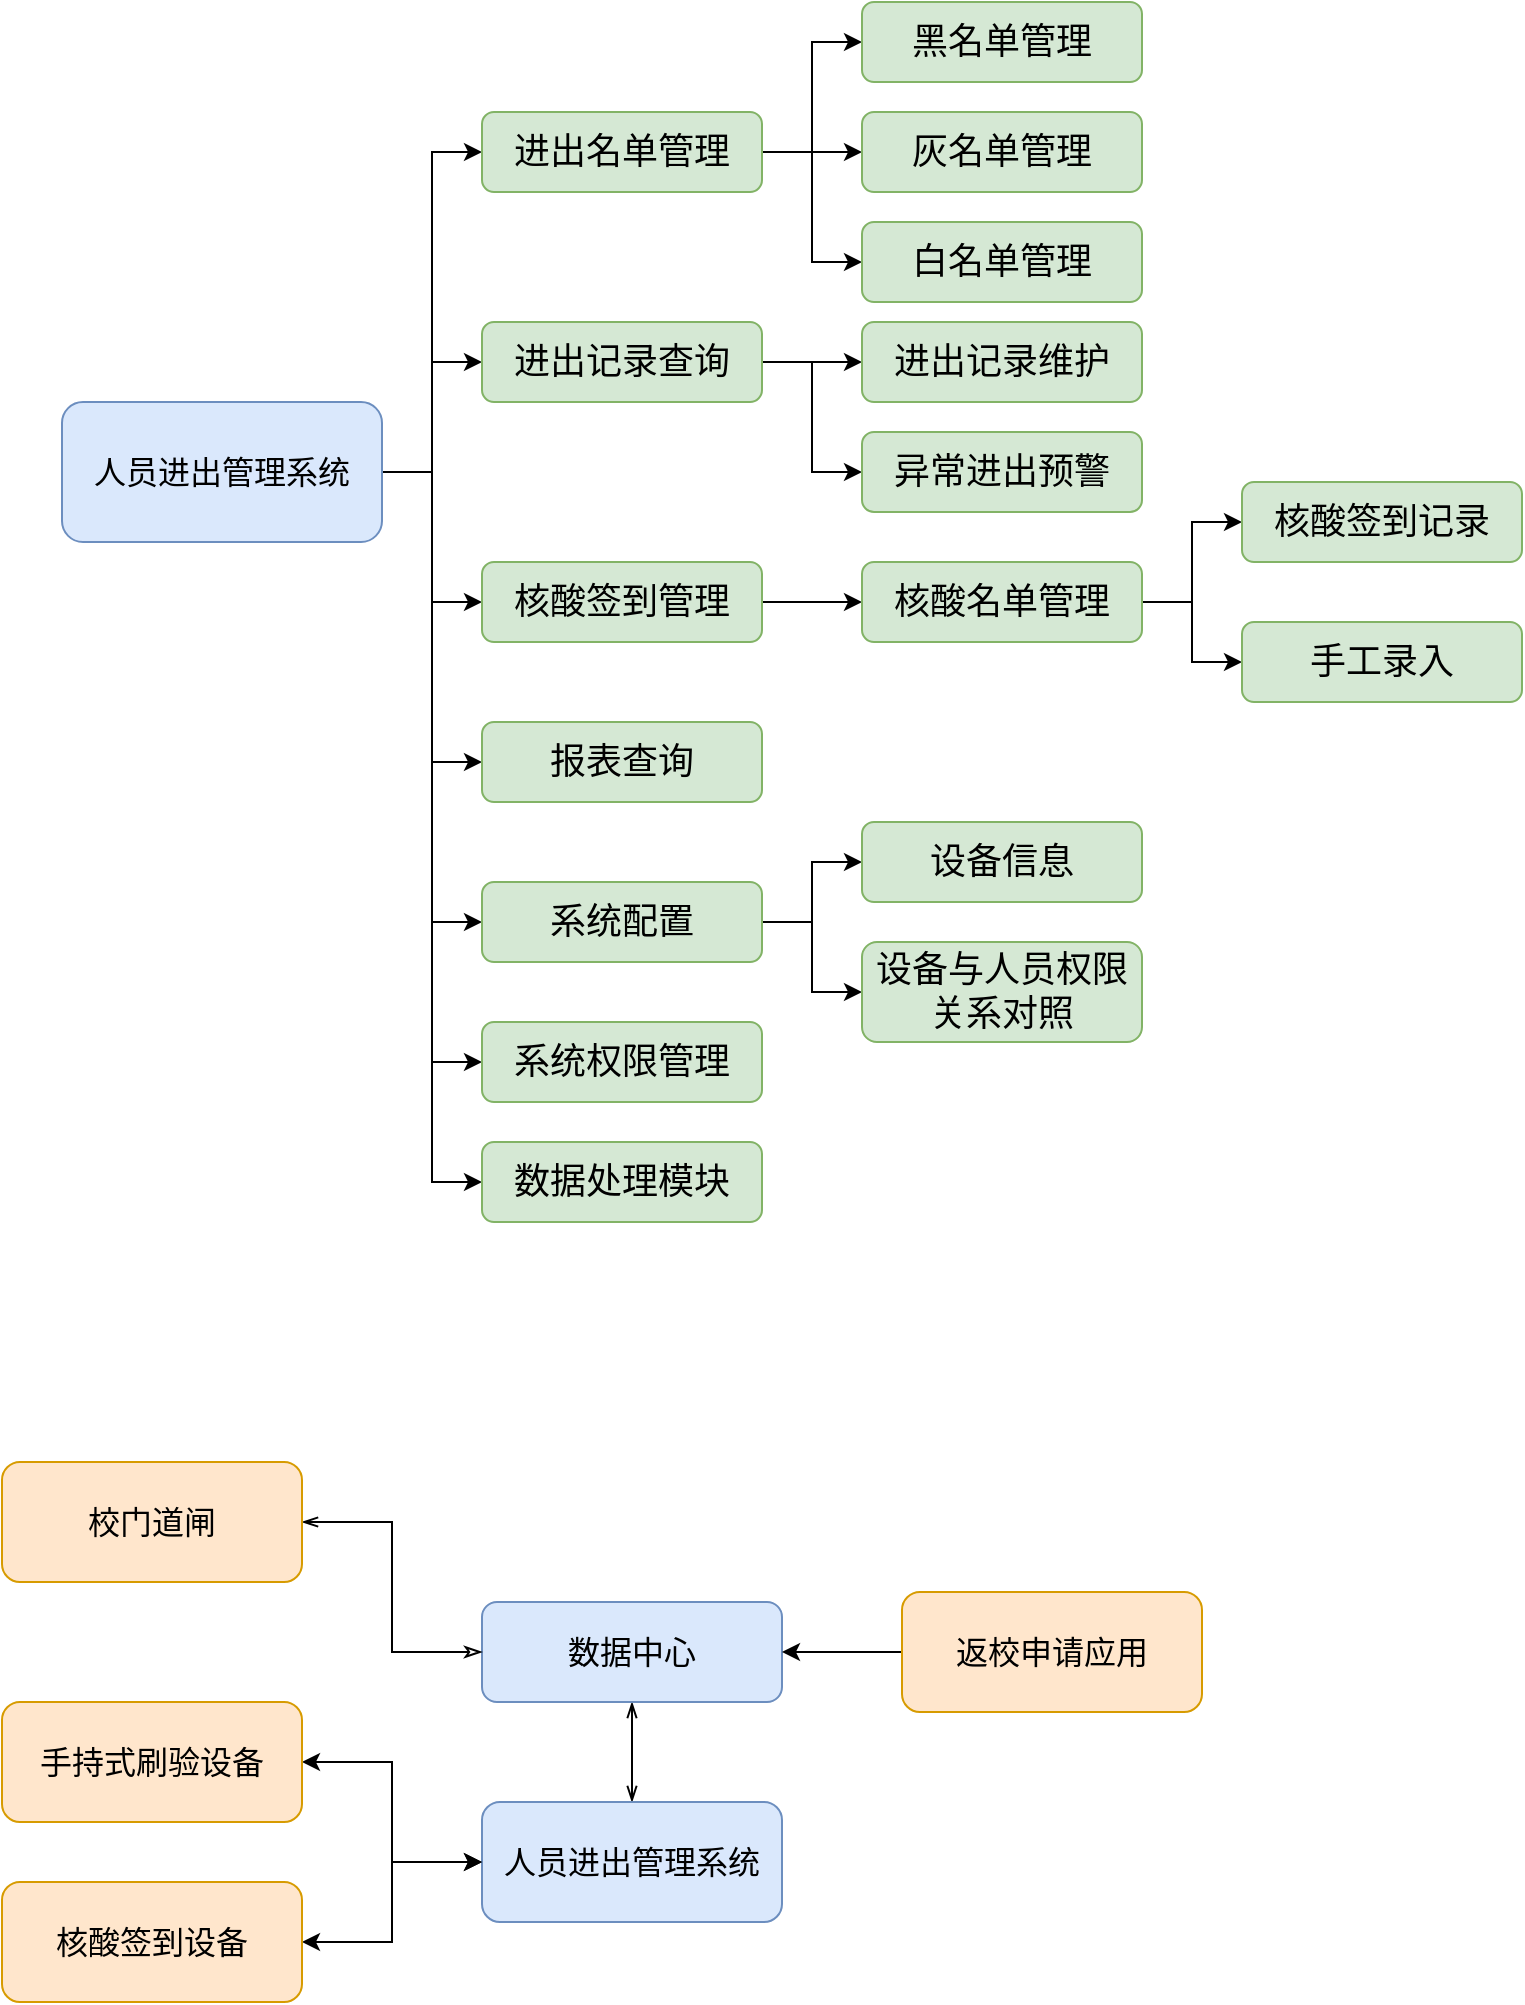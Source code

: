 <mxfile version="17.4.4" type="github">
  <diagram id="9vjwfqeA_DVdZ4IVt9qL" name="Page-1">
    <mxGraphModel dx="1221" dy="1850" grid="1" gridSize="10" guides="1" tooltips="1" connect="1" arrows="1" fold="1" page="1" pageScale="1" pageWidth="827" pageHeight="1169" math="0" shadow="0">
      <root>
        <mxCell id="0" />
        <mxCell id="1" parent="0" />
        <mxCell id="mTRX2ACm2MRmk_OSoDYx-10" style="edgeStyle=orthogonalEdgeStyle;rounded=0;orthogonalLoop=1;jettySize=auto;html=1;exitX=1;exitY=0.5;exitDx=0;exitDy=0;entryX=0;entryY=0.5;entryDx=0;entryDy=0;fontSize=18;" parent="1" source="mTRX2ACm2MRmk_OSoDYx-2" target="mTRX2ACm2MRmk_OSoDYx-3" edge="1">
          <mxGeometry relative="1" as="geometry" />
        </mxCell>
        <mxCell id="mTRX2ACm2MRmk_OSoDYx-11" style="edgeStyle=orthogonalEdgeStyle;rounded=0;orthogonalLoop=1;jettySize=auto;html=1;exitX=1;exitY=0.5;exitDx=0;exitDy=0;entryX=0;entryY=0.5;entryDx=0;entryDy=0;fontSize=18;" parent="1" source="mTRX2ACm2MRmk_OSoDYx-2" target="mTRX2ACm2MRmk_OSoDYx-5" edge="1">
          <mxGeometry relative="1" as="geometry" />
        </mxCell>
        <mxCell id="mTRX2ACm2MRmk_OSoDYx-12" style="edgeStyle=orthogonalEdgeStyle;rounded=0;orthogonalLoop=1;jettySize=auto;html=1;exitX=1;exitY=0.5;exitDx=0;exitDy=0;entryX=0;entryY=0.5;entryDx=0;entryDy=0;fontSize=18;" parent="1" source="mTRX2ACm2MRmk_OSoDYx-2" target="mTRX2ACm2MRmk_OSoDYx-6" edge="1">
          <mxGeometry relative="1" as="geometry" />
        </mxCell>
        <mxCell id="mTRX2ACm2MRmk_OSoDYx-22" style="edgeStyle=orthogonalEdgeStyle;rounded=0;orthogonalLoop=1;jettySize=auto;html=1;exitX=1;exitY=0.5;exitDx=0;exitDy=0;entryX=0;entryY=0.5;entryDx=0;entryDy=0;fontSize=18;" parent="1" source="mTRX2ACm2MRmk_OSoDYx-2" target="mTRX2ACm2MRmk_OSoDYx-18" edge="1">
          <mxGeometry relative="1" as="geometry" />
        </mxCell>
        <mxCell id="mTRX2ACm2MRmk_OSoDYx-26" style="edgeStyle=orthogonalEdgeStyle;rounded=0;orthogonalLoop=1;jettySize=auto;html=1;exitX=1;exitY=0.5;exitDx=0;exitDy=0;entryX=0;entryY=0.5;entryDx=0;entryDy=0;fontSize=18;" parent="1" source="mTRX2ACm2MRmk_OSoDYx-2" target="mTRX2ACm2MRmk_OSoDYx-25" edge="1">
          <mxGeometry relative="1" as="geometry" />
        </mxCell>
        <mxCell id="qPYPx7OVyf8pasTDU_Wo-8" style="edgeStyle=orthogonalEdgeStyle;rounded=0;orthogonalLoop=1;jettySize=auto;html=1;exitX=1;exitY=0.5;exitDx=0;exitDy=0;entryX=0;entryY=0.5;entryDx=0;entryDy=0;" edge="1" parent="1" source="mTRX2ACm2MRmk_OSoDYx-2" target="qPYPx7OVyf8pasTDU_Wo-3">
          <mxGeometry relative="1" as="geometry" />
        </mxCell>
        <mxCell id="qPYPx7OVyf8pasTDU_Wo-15" style="edgeStyle=orthogonalEdgeStyle;rounded=0;orthogonalLoop=1;jettySize=auto;html=1;exitX=1;exitY=0.5;exitDx=0;exitDy=0;entryX=0;entryY=0.5;entryDx=0;entryDy=0;" edge="1" parent="1" source="mTRX2ACm2MRmk_OSoDYx-2" target="qPYPx7OVyf8pasTDU_Wo-14">
          <mxGeometry relative="1" as="geometry" />
        </mxCell>
        <mxCell id="mTRX2ACm2MRmk_OSoDYx-2" value="人员进出管理系统" style="rounded=1;whiteSpace=wrap;html=1;fontSize=16;fillColor=#dae8fc;strokeColor=#6c8ebf;" parent="1" vertex="1">
          <mxGeometry x="130" y="-920" width="160" height="70" as="geometry" />
        </mxCell>
        <mxCell id="mTRX2ACm2MRmk_OSoDYx-17" style="edgeStyle=orthogonalEdgeStyle;rounded=0;orthogonalLoop=1;jettySize=auto;html=1;exitX=1;exitY=0.5;exitDx=0;exitDy=0;entryX=0;entryY=0.5;entryDx=0;entryDy=0;fontSize=18;" parent="1" source="mTRX2ACm2MRmk_OSoDYx-3" target="mTRX2ACm2MRmk_OSoDYx-4" edge="1">
          <mxGeometry relative="1" as="geometry" />
        </mxCell>
        <mxCell id="qPYPx7OVyf8pasTDU_Wo-2" style="edgeStyle=orthogonalEdgeStyle;rounded=0;orthogonalLoop=1;jettySize=auto;html=1;exitX=1;exitY=0.5;exitDx=0;exitDy=0;entryX=0;entryY=0.5;entryDx=0;entryDy=0;" edge="1" parent="1" source="mTRX2ACm2MRmk_OSoDYx-3" target="mTRX2ACm2MRmk_OSoDYx-20">
          <mxGeometry relative="1" as="geometry" />
        </mxCell>
        <mxCell id="mTRX2ACm2MRmk_OSoDYx-3" value="进出记录查询" style="rounded=1;whiteSpace=wrap;html=1;fontSize=18;fillColor=#d5e8d4;strokeColor=#82b366;" parent="1" vertex="1">
          <mxGeometry x="340" y="-960" width="140" height="40" as="geometry" />
        </mxCell>
        <mxCell id="mTRX2ACm2MRmk_OSoDYx-4" value="进出记录维护" style="rounded=1;whiteSpace=wrap;html=1;fontSize=18;fillColor=#d5e8d4;strokeColor=#82b366;" parent="1" vertex="1">
          <mxGeometry x="530" y="-960" width="140" height="40" as="geometry" />
        </mxCell>
        <mxCell id="mTRX2ACm2MRmk_OSoDYx-14" style="edgeStyle=orthogonalEdgeStyle;rounded=0;orthogonalLoop=1;jettySize=auto;html=1;exitX=1;exitY=0.5;exitDx=0;exitDy=0;entryX=0;entryY=0.5;entryDx=0;entryDy=0;fontSize=18;" parent="1" source="mTRX2ACm2MRmk_OSoDYx-5" target="mTRX2ACm2MRmk_OSoDYx-8" edge="1">
          <mxGeometry relative="1" as="geometry" />
        </mxCell>
        <mxCell id="mTRX2ACm2MRmk_OSoDYx-15" style="edgeStyle=orthogonalEdgeStyle;rounded=0;orthogonalLoop=1;jettySize=auto;html=1;exitX=1;exitY=0.5;exitDx=0;exitDy=0;entryX=0;entryY=0.5;entryDx=0;entryDy=0;fontSize=18;" parent="1" source="mTRX2ACm2MRmk_OSoDYx-5" target="mTRX2ACm2MRmk_OSoDYx-7" edge="1">
          <mxGeometry relative="1" as="geometry" />
        </mxCell>
        <mxCell id="mTRX2ACm2MRmk_OSoDYx-16" style="edgeStyle=orthogonalEdgeStyle;rounded=0;orthogonalLoop=1;jettySize=auto;html=1;exitX=1;exitY=0.5;exitDx=0;exitDy=0;entryX=0;entryY=0.5;entryDx=0;entryDy=0;fontSize=18;" parent="1" source="mTRX2ACm2MRmk_OSoDYx-5" target="mTRX2ACm2MRmk_OSoDYx-9" edge="1">
          <mxGeometry relative="1" as="geometry" />
        </mxCell>
        <mxCell id="mTRX2ACm2MRmk_OSoDYx-5" value="进出名单管理" style="rounded=1;whiteSpace=wrap;html=1;fontSize=18;fillColor=#d5e8d4;strokeColor=#82b366;" parent="1" vertex="1">
          <mxGeometry x="340" y="-1065" width="140" height="40" as="geometry" />
        </mxCell>
        <mxCell id="mTRX2ACm2MRmk_OSoDYx-6" value="系统权限管理" style="rounded=1;whiteSpace=wrap;html=1;fontSize=18;fillColor=#d5e8d4;strokeColor=#82b366;" parent="1" vertex="1">
          <mxGeometry x="340" y="-610" width="140" height="40" as="geometry" />
        </mxCell>
        <mxCell id="mTRX2ACm2MRmk_OSoDYx-7" value="黑名单管理" style="rounded=1;whiteSpace=wrap;html=1;fontSize=18;fillColor=#d5e8d4;strokeColor=#82b366;" parent="1" vertex="1">
          <mxGeometry x="530" y="-1120" width="140" height="40" as="geometry" />
        </mxCell>
        <mxCell id="mTRX2ACm2MRmk_OSoDYx-8" value="灰名单管理" style="rounded=1;whiteSpace=wrap;html=1;fontSize=18;fillColor=#d5e8d4;strokeColor=#82b366;" parent="1" vertex="1">
          <mxGeometry x="530" y="-1065" width="140" height="40" as="geometry" />
        </mxCell>
        <mxCell id="mTRX2ACm2MRmk_OSoDYx-9" value="白名单管理" style="rounded=1;whiteSpace=wrap;html=1;fontSize=18;fillColor=#d5e8d4;strokeColor=#82b366;" parent="1" vertex="1">
          <mxGeometry x="530" y="-1010" width="140" height="40" as="geometry" />
        </mxCell>
        <mxCell id="mTRX2ACm2MRmk_OSoDYx-23" style="edgeStyle=orthogonalEdgeStyle;rounded=0;orthogonalLoop=1;jettySize=auto;html=1;exitX=1;exitY=0.5;exitDx=0;exitDy=0;entryX=0;entryY=0.5;entryDx=0;entryDy=0;fontSize=18;" parent="1" source="mTRX2ACm2MRmk_OSoDYx-18" target="mTRX2ACm2MRmk_OSoDYx-21" edge="1">
          <mxGeometry relative="1" as="geometry" />
        </mxCell>
        <mxCell id="mTRX2ACm2MRmk_OSoDYx-18" value="核酸签到管理" style="rounded=1;whiteSpace=wrap;html=1;fontSize=18;fillColor=#d5e8d4;strokeColor=#82b366;" parent="1" vertex="1">
          <mxGeometry x="340" y="-840" width="140" height="40" as="geometry" />
        </mxCell>
        <mxCell id="mTRX2ACm2MRmk_OSoDYx-20" value="异常进出预警" style="rounded=1;whiteSpace=wrap;html=1;fontSize=18;fillColor=#d5e8d4;strokeColor=#82b366;" parent="1" vertex="1">
          <mxGeometry x="530" y="-905" width="140" height="40" as="geometry" />
        </mxCell>
        <mxCell id="qPYPx7OVyf8pasTDU_Wo-12" style="edgeStyle=orthogonalEdgeStyle;rounded=0;orthogonalLoop=1;jettySize=auto;html=1;exitX=1;exitY=0.5;exitDx=0;exitDy=0;entryX=0;entryY=0.5;entryDx=0;entryDy=0;" edge="1" parent="1" source="mTRX2ACm2MRmk_OSoDYx-21" target="qPYPx7OVyf8pasTDU_Wo-10">
          <mxGeometry relative="1" as="geometry" />
        </mxCell>
        <mxCell id="qPYPx7OVyf8pasTDU_Wo-13" style="edgeStyle=orthogonalEdgeStyle;rounded=0;orthogonalLoop=1;jettySize=auto;html=1;exitX=1;exitY=0.5;exitDx=0;exitDy=0;entryX=0;entryY=0.5;entryDx=0;entryDy=0;" edge="1" parent="1" source="mTRX2ACm2MRmk_OSoDYx-21" target="qPYPx7OVyf8pasTDU_Wo-11">
          <mxGeometry relative="1" as="geometry" />
        </mxCell>
        <mxCell id="mTRX2ACm2MRmk_OSoDYx-21" value="核酸名单管理" style="rounded=1;whiteSpace=wrap;html=1;fontSize=18;fillColor=#d5e8d4;strokeColor=#82b366;" parent="1" vertex="1">
          <mxGeometry x="530" y="-840" width="140" height="40" as="geometry" />
        </mxCell>
        <mxCell id="mTRX2ACm2MRmk_OSoDYx-25" value="数据处理模块" style="rounded=1;whiteSpace=wrap;html=1;fontSize=18;fillColor=#d5e8d4;strokeColor=#82b366;" parent="1" vertex="1">
          <mxGeometry x="340" y="-550" width="140" height="40" as="geometry" />
        </mxCell>
        <mxCell id="mTRX2ACm2MRmk_OSoDYx-36" value="" style="edgeStyle=orthogonalEdgeStyle;rounded=0;orthogonalLoop=1;jettySize=auto;html=1;fontSize=18;endArrow=openThin;endFill=0;startArrow=openThin;startFill=0;" parent="1" source="mTRX2ACm2MRmk_OSoDYx-28" target="mTRX2ACm2MRmk_OSoDYx-29" edge="1">
          <mxGeometry relative="1" as="geometry" />
        </mxCell>
        <mxCell id="mTRX2ACm2MRmk_OSoDYx-28" value="人员进出管理系统" style="rounded=1;whiteSpace=wrap;html=1;fontSize=16;fillColor=#dae8fc;strokeColor=#6c8ebf;" parent="1" vertex="1">
          <mxGeometry x="340" y="-220" width="150" height="60" as="geometry" />
        </mxCell>
        <mxCell id="mTRX2ACm2MRmk_OSoDYx-29" value="数据中心" style="rounded=1;whiteSpace=wrap;html=1;fontSize=16;fillColor=#dae8fc;strokeColor=#6c8ebf;" parent="1" vertex="1">
          <mxGeometry x="340" y="-320" width="150" height="50" as="geometry" />
        </mxCell>
        <mxCell id="mTRX2ACm2MRmk_OSoDYx-33" style="edgeStyle=orthogonalEdgeStyle;rounded=0;orthogonalLoop=1;jettySize=auto;html=1;exitX=1;exitY=0.5;exitDx=0;exitDy=0;entryX=0;entryY=0.5;entryDx=0;entryDy=0;fontSize=18;endArrow=classicThin;endFill=0;startArrow=openThin;startFill=0;" parent="1" source="mTRX2ACm2MRmk_OSoDYx-30" target="mTRX2ACm2MRmk_OSoDYx-29" edge="1">
          <mxGeometry relative="1" as="geometry" />
        </mxCell>
        <mxCell id="mTRX2ACm2MRmk_OSoDYx-30" value="校门道闸" style="rounded=1;whiteSpace=wrap;html=1;fontSize=16;fillColor=#ffe6cc;strokeColor=#d79b00;" parent="1" vertex="1">
          <mxGeometry x="100" y="-390" width="150" height="60" as="geometry" />
        </mxCell>
        <mxCell id="mTRX2ACm2MRmk_OSoDYx-34" style="edgeStyle=orthogonalEdgeStyle;rounded=0;orthogonalLoop=1;jettySize=auto;html=1;exitX=1;exitY=0.5;exitDx=0;exitDy=0;entryX=0;entryY=0.5;entryDx=0;entryDy=0;fontSize=18;endArrow=classic;endFill=1;startArrow=classic;startFill=1;" parent="1" source="mTRX2ACm2MRmk_OSoDYx-31" target="mTRX2ACm2MRmk_OSoDYx-28" edge="1">
          <mxGeometry relative="1" as="geometry" />
        </mxCell>
        <mxCell id="mTRX2ACm2MRmk_OSoDYx-31" value="手持式刷验设备" style="rounded=1;whiteSpace=wrap;html=1;fontSize=16;fillColor=#ffe6cc;strokeColor=#d79b00;" parent="1" vertex="1">
          <mxGeometry x="100" y="-270" width="150" height="60" as="geometry" />
        </mxCell>
        <mxCell id="qPYPx7OVyf8pasTDU_Wo-19" style="edgeStyle=orthogonalEdgeStyle;rounded=0;orthogonalLoop=1;jettySize=auto;html=1;exitX=0;exitY=0.5;exitDx=0;exitDy=0;entryX=1;entryY=0.5;entryDx=0;entryDy=0;startArrow=none;startFill=0;endArrow=classic;endFill=1;" edge="1" parent="1" source="mTRX2ACm2MRmk_OSoDYx-37" target="mTRX2ACm2MRmk_OSoDYx-29">
          <mxGeometry relative="1" as="geometry" />
        </mxCell>
        <mxCell id="mTRX2ACm2MRmk_OSoDYx-37" value="返校申请应用" style="rounded=1;whiteSpace=wrap;html=1;fontSize=16;fillColor=#ffe6cc;strokeColor=#d79b00;" parent="1" vertex="1">
          <mxGeometry x="550" y="-325" width="150" height="60" as="geometry" />
        </mxCell>
        <mxCell id="qPYPx7OVyf8pasTDU_Wo-6" style="edgeStyle=orthogonalEdgeStyle;rounded=0;orthogonalLoop=1;jettySize=auto;html=1;exitX=1;exitY=0.5;exitDx=0;exitDy=0;entryX=0;entryY=0.5;entryDx=0;entryDy=0;" edge="1" parent="1" source="qPYPx7OVyf8pasTDU_Wo-3" target="qPYPx7OVyf8pasTDU_Wo-5">
          <mxGeometry relative="1" as="geometry" />
        </mxCell>
        <mxCell id="qPYPx7OVyf8pasTDU_Wo-7" style="edgeStyle=orthogonalEdgeStyle;rounded=0;orthogonalLoop=1;jettySize=auto;html=1;exitX=1;exitY=0.5;exitDx=0;exitDy=0;entryX=0;entryY=0.5;entryDx=0;entryDy=0;" edge="1" parent="1" source="qPYPx7OVyf8pasTDU_Wo-3" target="qPYPx7OVyf8pasTDU_Wo-4">
          <mxGeometry relative="1" as="geometry" />
        </mxCell>
        <mxCell id="qPYPx7OVyf8pasTDU_Wo-3" value="系统配置" style="rounded=1;whiteSpace=wrap;html=1;fontSize=18;fillColor=#d5e8d4;strokeColor=#82b366;" vertex="1" parent="1">
          <mxGeometry x="340" y="-680" width="140" height="40" as="geometry" />
        </mxCell>
        <mxCell id="qPYPx7OVyf8pasTDU_Wo-4" value="设备与人员权限关系对照" style="rounded=1;whiteSpace=wrap;html=1;fontSize=18;fillColor=#d5e8d4;strokeColor=#82b366;" vertex="1" parent="1">
          <mxGeometry x="530" y="-650" width="140" height="50" as="geometry" />
        </mxCell>
        <mxCell id="qPYPx7OVyf8pasTDU_Wo-5" value="设备信息" style="rounded=1;whiteSpace=wrap;html=1;fontSize=18;fillColor=#d5e8d4;strokeColor=#82b366;" vertex="1" parent="1">
          <mxGeometry x="530" y="-710" width="140" height="40" as="geometry" />
        </mxCell>
        <mxCell id="qPYPx7OVyf8pasTDU_Wo-10" value="核酸签到记录" style="rounded=1;whiteSpace=wrap;html=1;fontSize=18;fillColor=#d5e8d4;strokeColor=#82b366;" vertex="1" parent="1">
          <mxGeometry x="720" y="-880" width="140" height="40" as="geometry" />
        </mxCell>
        <mxCell id="qPYPx7OVyf8pasTDU_Wo-11" value="手工录入" style="rounded=1;whiteSpace=wrap;html=1;fontSize=18;fillColor=#d5e8d4;strokeColor=#82b366;" vertex="1" parent="1">
          <mxGeometry x="720" y="-810" width="140" height="40" as="geometry" />
        </mxCell>
        <mxCell id="qPYPx7OVyf8pasTDU_Wo-14" value="报表查询" style="rounded=1;whiteSpace=wrap;html=1;fontSize=18;fillColor=#d5e8d4;strokeColor=#82b366;" vertex="1" parent="1">
          <mxGeometry x="340" y="-760" width="140" height="40" as="geometry" />
        </mxCell>
        <mxCell id="qPYPx7OVyf8pasTDU_Wo-17" style="edgeStyle=orthogonalEdgeStyle;rounded=0;orthogonalLoop=1;jettySize=auto;html=1;exitX=1;exitY=0.5;exitDx=0;exitDy=0;startArrow=classic;startFill=1;entryX=0;entryY=0.5;entryDx=0;entryDy=0;" edge="1" parent="1" source="qPYPx7OVyf8pasTDU_Wo-16" target="mTRX2ACm2MRmk_OSoDYx-28">
          <mxGeometry relative="1" as="geometry">
            <mxPoint x="340" y="-170" as="targetPoint" />
          </mxGeometry>
        </mxCell>
        <mxCell id="qPYPx7OVyf8pasTDU_Wo-16" value="核酸签到设备" style="rounded=1;whiteSpace=wrap;html=1;fontSize=16;fillColor=#ffe6cc;strokeColor=#d79b00;" vertex="1" parent="1">
          <mxGeometry x="100" y="-180" width="150" height="60" as="geometry" />
        </mxCell>
      </root>
    </mxGraphModel>
  </diagram>
</mxfile>
